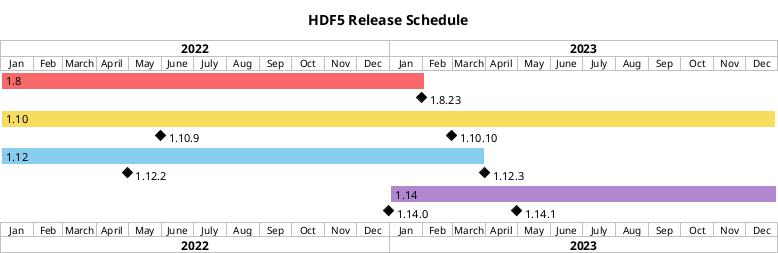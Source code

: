 The release timeline was generated on PlantUML (https://plantuml.com)

The current script:

@startgantt

title HDF5 Release Schedule

projectscale monthly
Project starts 2022-01-01

[1.8] starts 2022-01-01 and lasts 57 weeks
[1.8.23] happens 2023-01-31
[1.8] is colored in #F76969

[1.10] starts 2022-01-01 and lasts 104 weeks
[1.10.9] happens 2022-05-31
[1.10.10] happens 2023-02-28
[1.10.10] displays on same row as [1.10.9]
[1.10] is colored in #F6DD60

[1.12] starts 2022-01-01 and lasts 65 weeks
[1.12.2] happens 2022-04-30
[1.12.3] happens 2023-03-31
[1.12.3] displays on same row as [1.12.2]
[1.12] is colored in #88CCEE

[1.14] starts at 2023-01-01 and lasts 52 weeks
[1.14.0] happens at 2022-12-31
[1.14.1] happens at 2023-04-30
[1.14.1] displays on same row as [1.14.0]
[1.14] is colored in #B187CF

@endgantt

